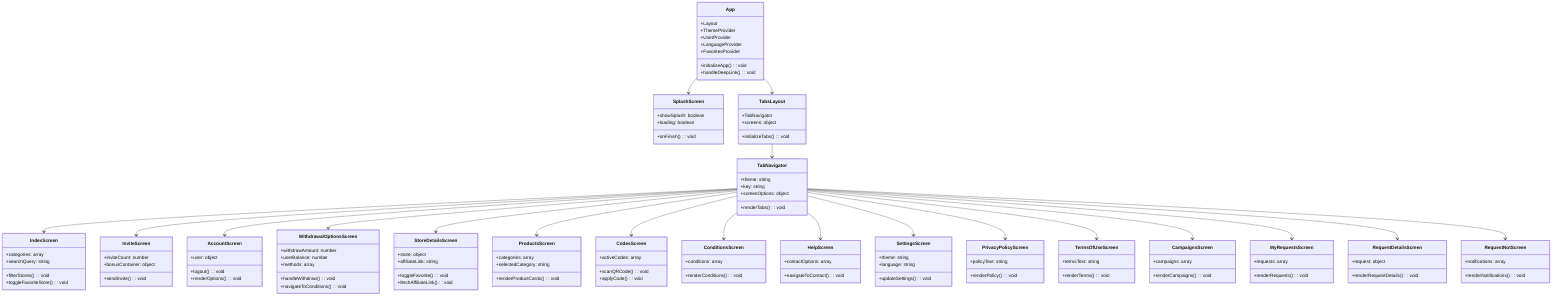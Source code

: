 classDiagram
    class App {
        +Layout
        +ThemeProvider
        +UserProvider
        +LanguageProvider
        +FavoritesProvider
        +initializeApp(): void
        +handleDeepLink(): void
    }
    App --> SplashScreen
    App --> TabsLayout

    class SplashScreen {
        +onFinish(): void
        +showSplash: boolean
        +loading: boolean
    }

    class TabsLayout {
        +TabNavigator
        +screens: object
        +initializeTabs(): void
    }
    TabsLayout --> TabNavigator

    class TabNavigator {
        +theme: string
        +key: string
        +screenOptions: object
        +renderTabs(): void
    }
    TabNavigator --> IndexScreen
    TabNavigator --> InviteScreen
    TabNavigator --> AccountScreen
    TabNavigator --> WithdrawalOptionsScreen
    TabNavigator --> StoreDetailsScreen
    TabNavigator --> ProductsScreen
    TabNavigator --> CodesScreen
    TabNavigator --> ConditionsScreen
    TabNavigator --> HelpScreen
    TabNavigator --> SettingsScreen
    TabNavigator --> PrivacyPolicyScreen
    TabNavigator --> TermsOfUseScreen
    TabNavigator --> CampaignsScreen
    TabNavigator --> MyRequestsScreen
    TabNavigator --> RequestDetailsScreen
    TabNavigator --> RequestNotScreen

    class IndexScreen {
        +categories: array
        +searchQuery: string
        +filterStores(): void
        +toggleFavoriteStore(): void
    }

    class InviteScreen {
        +inviteCount: number
        +bonusContainer: object
        +sendInvite(): void
    }

    class AccountScreen {
        +user: object
        +logout(): void
        +renderOptions(): void
    }

    class WithdrawalOptionsScreen {
        +withdrawAmount: number
        +userBalance: number
        +methods: array
        +handleWithdraw(): void
        +navigateToConditions(): void
    }

    class StoreDetailsScreen {
        +store: object
        +affiliateLink: string
        +toggleFavorite(): void
        +fetchAffiliateLink(): void
    }

    class ProductsScreen {
        +categories: array
        +selectedCategory: string
        +renderProductCards(): void
    }

    class CodesScreen {
        +activeCodes: array
        +scanQRCode(): void
        +applyCode(): void
    }

    class ConditionsScreen {
        +conditions: array
        +renderConditions(): void
    }

    class HelpScreen {
        +contactOptions: array
        +navigateToContact(): void
    }

    class SettingsScreen {
        +theme: string
        +language: string
        +updateSettings(): void
    }

    class PrivacyPolicyScreen {
        +policyText: string
        +renderPolicy(): void
    }

    class TermsOfUseScreen {
        +termsText: string
        +renderTerms(): void
    }

    class CampaignsScreen {
        +campaigns: array
        +renderCampaigns(): void
    }

    class MyRequestsScreen {
        +requests: array
        +renderRequests(): void
    }

    class RequestDetailsScreen {
        +request: object
        +renderRequestDetails(): void
    }

    class RequestNotScreen {
        +notifications: array
        +renderNotifications(): void
    }